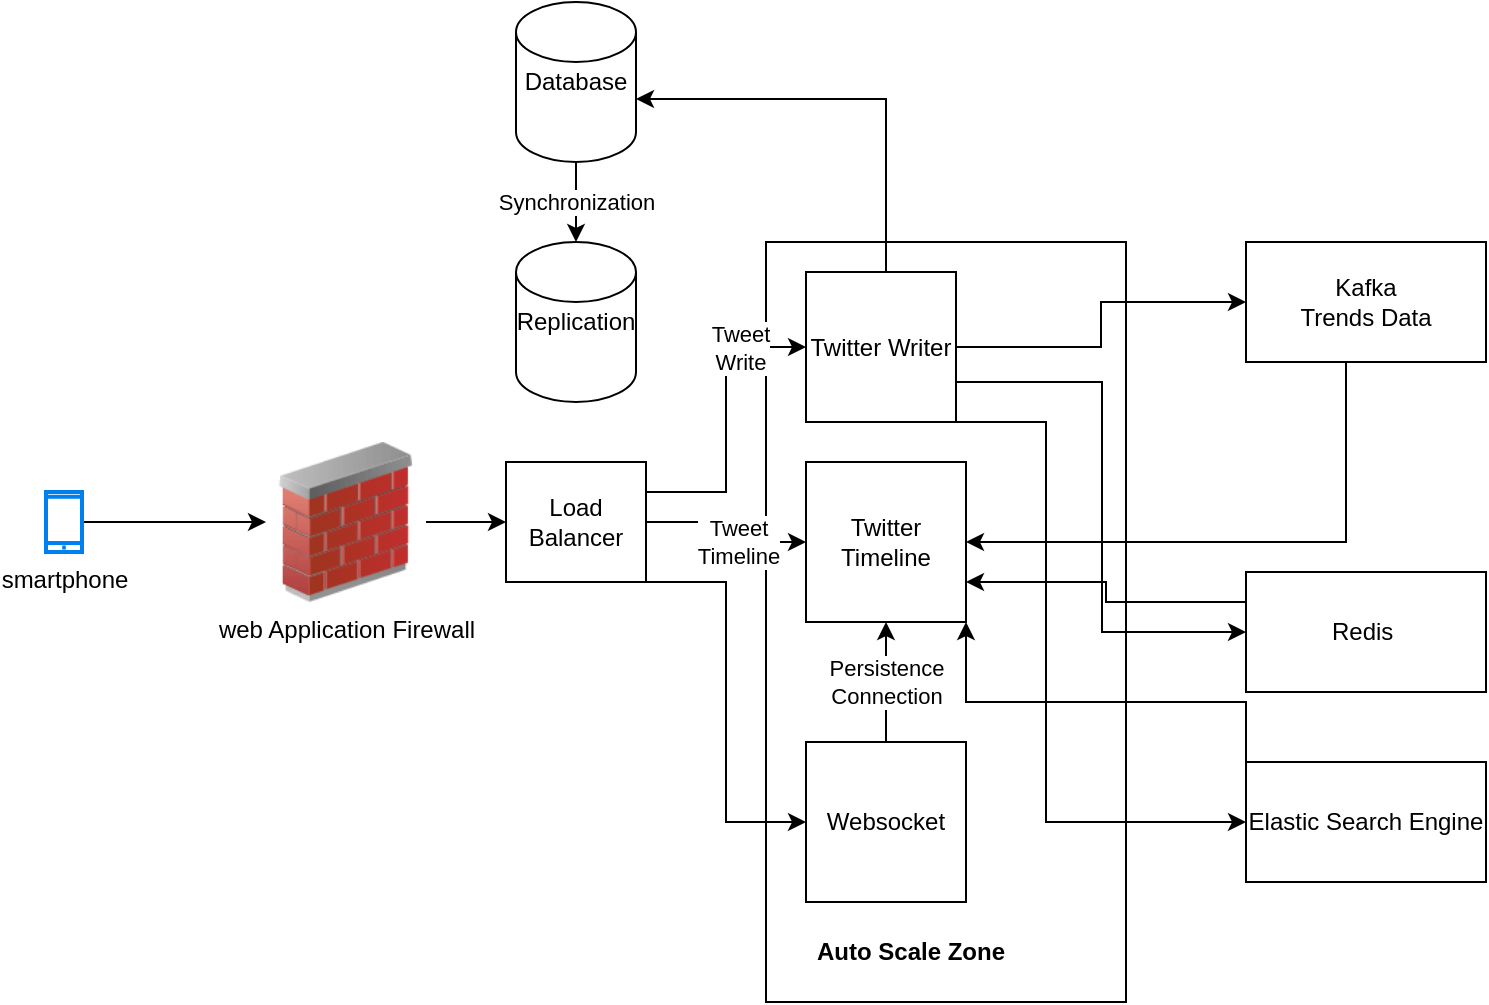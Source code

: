 <mxfile version="13.6.2" type="device"><diagram id="wTdQVjgOC8gDczqpVUnO" name="twitter"><mxGraphModel dx="1038" dy="616" grid="1" gridSize="10" guides="1" tooltips="1" connect="1" arrows="1" fold="1" page="1" pageScale="1" pageWidth="850" pageHeight="1100" math="0" shadow="0"><root><mxCell id="0"/><mxCell id="1" parent="0"/><mxCell id="ykpqWTd0LZ5an0AoVNP5-12" style="edgeStyle=orthogonalEdgeStyle;rounded=0;orthogonalLoop=1;jettySize=auto;html=1;" edge="1" parent="1" source="ykpqWTd0LZ5an0AoVNP5-1" target="ykpqWTd0LZ5an0AoVNP5-2"><mxGeometry relative="1" as="geometry"/></mxCell><mxCell id="ykpqWTd0LZ5an0AoVNP5-1" value="smartphone" style="html=1;verticalLabelPosition=bottom;align=center;labelBackgroundColor=#ffffff;verticalAlign=top;strokeWidth=2;strokeColor=#0080F0;shadow=0;dashed=0;shape=mxgraph.ios7.icons.smartphone;" vertex="1" parent="1"><mxGeometry x="70" y="405" width="18" height="30" as="geometry"/></mxCell><mxCell id="ykpqWTd0LZ5an0AoVNP5-14" style="edgeStyle=orthogonalEdgeStyle;rounded=0;orthogonalLoop=1;jettySize=auto;html=1;entryX=0;entryY=0.5;entryDx=0;entryDy=0;" edge="1" parent="1" source="ykpqWTd0LZ5an0AoVNP5-2" target="ykpqWTd0LZ5an0AoVNP5-13"><mxGeometry relative="1" as="geometry"/></mxCell><mxCell id="ykpqWTd0LZ5an0AoVNP5-2" value="web Application Firewall" style="image;html=1;image=img/lib/clip_art/networking/Firewall_02_128x128.png" vertex="1" parent="1"><mxGeometry x="180" y="380" width="80" height="80" as="geometry"/></mxCell><mxCell id="ykpqWTd0LZ5an0AoVNP5-4" value="" style="rounded=0;whiteSpace=wrap;html=1;container=0;" vertex="1" parent="1"><mxGeometry x="430" y="280" width="180" height="380" as="geometry"/></mxCell><mxCell id="ykpqWTd0LZ5an0AoVNP5-28" style="edgeStyle=orthogonalEdgeStyle;rounded=0;orthogonalLoop=1;jettySize=auto;html=1;entryX=1;entryY=0.606;entryDx=0;entryDy=0;entryPerimeter=0;" edge="1" parent="1" source="ykpqWTd0LZ5an0AoVNP5-5" target="ykpqWTd0LZ5an0AoVNP5-25"><mxGeometry relative="1" as="geometry"><Array as="points"><mxPoint x="490" y="209"/></Array></mxGeometry></mxCell><mxCell id="ykpqWTd0LZ5an0AoVNP5-30" style="edgeStyle=orthogonalEdgeStyle;rounded=0;orthogonalLoop=1;jettySize=auto;html=1;entryX=0;entryY=0.5;entryDx=0;entryDy=0;" edge="1" parent="1" source="ykpqWTd0LZ5an0AoVNP5-5" target="ykpqWTd0LZ5an0AoVNP5-29"><mxGeometry relative="1" as="geometry"/></mxCell><mxCell id="ykpqWTd0LZ5an0AoVNP5-33" style="edgeStyle=orthogonalEdgeStyle;rounded=0;orthogonalLoop=1;jettySize=auto;html=1;entryX=0;entryY=0.5;entryDx=0;entryDy=0;" edge="1" parent="1" source="ykpqWTd0LZ5an0AoVNP5-5" target="ykpqWTd0LZ5an0AoVNP5-32"><mxGeometry relative="1" as="geometry"><Array as="points"><mxPoint x="598" y="350"/><mxPoint x="598" y="475"/></Array></mxGeometry></mxCell><mxCell id="ykpqWTd0LZ5an0AoVNP5-36" style="edgeStyle=orthogonalEdgeStyle;rounded=0;orthogonalLoop=1;jettySize=auto;html=1;entryX=0;entryY=0.5;entryDx=0;entryDy=0;" edge="1" parent="1" source="ykpqWTd0LZ5an0AoVNP5-5" target="ykpqWTd0LZ5an0AoVNP5-35"><mxGeometry relative="1" as="geometry"><Array as="points"><mxPoint x="570" y="370"/><mxPoint x="570" y="570"/></Array></mxGeometry></mxCell><mxCell id="ykpqWTd0LZ5an0AoVNP5-5" value="Twitter Writer" style="whiteSpace=wrap;html=1;aspect=fixed;container=0;" vertex="1" parent="1"><mxGeometry x="450" y="295" width="75" height="75" as="geometry"/></mxCell><mxCell id="ykpqWTd0LZ5an0AoVNP5-7" value="Twitter Timeline" style="whiteSpace=wrap;html=1;aspect=fixed;container=0;" vertex="1" parent="1"><mxGeometry x="450" y="390" width="80" height="80" as="geometry"/></mxCell><mxCell id="ykpqWTd0LZ5an0AoVNP5-8" value="&lt;b&gt;Auto Scale Zone&lt;/b&gt;" style="text;html=1;strokeColor=none;fillColor=none;align=center;verticalAlign=middle;whiteSpace=wrap;rounded=0;container=0;" vertex="1" parent="1"><mxGeometry x="450" y="620" width="105" height="30" as="geometry"/></mxCell><mxCell id="ykpqWTd0LZ5an0AoVNP5-23" style="edgeStyle=orthogonalEdgeStyle;rounded=0;orthogonalLoop=1;jettySize=auto;html=1;" edge="1" parent="1" source="ykpqWTd0LZ5an0AoVNP5-11" target="ykpqWTd0LZ5an0AoVNP5-7"><mxGeometry relative="1" as="geometry"/></mxCell><mxCell id="ykpqWTd0LZ5an0AoVNP5-24" value="Persistence&lt;br&gt;Connection" style="edgeLabel;html=1;align=center;verticalAlign=middle;resizable=0;points=[];" vertex="1" connectable="0" parent="ykpqWTd0LZ5an0AoVNP5-23"><mxGeometry x="0.85" y="-1" relative="1" as="geometry"><mxPoint x="-1" y="25.56" as="offset"/></mxGeometry></mxCell><mxCell id="ykpqWTd0LZ5an0AoVNP5-11" value="Websocket" style="whiteSpace=wrap;html=1;aspect=fixed;container=0;" vertex="1" parent="1"><mxGeometry x="450" y="530" width="80" height="80" as="geometry"/></mxCell><mxCell id="ykpqWTd0LZ5an0AoVNP5-15" style="edgeStyle=orthogonalEdgeStyle;rounded=0;orthogonalLoop=1;jettySize=auto;html=1;exitX=1;exitY=0.25;exitDx=0;exitDy=0;entryX=0;entryY=0.5;entryDx=0;entryDy=0;" edge="1" parent="1" source="ykpqWTd0LZ5an0AoVNP5-13" target="ykpqWTd0LZ5an0AoVNP5-5"><mxGeometry relative="1" as="geometry"/></mxCell><mxCell id="ykpqWTd0LZ5an0AoVNP5-16" value="Tweet&lt;br&gt;Write" style="edgeLabel;html=1;align=center;verticalAlign=middle;resizable=0;points=[];" vertex="1" connectable="0" parent="ykpqWTd0LZ5an0AoVNP5-15"><mxGeometry x="0.568" relative="1" as="geometry"><mxPoint as="offset"/></mxGeometry></mxCell><mxCell id="ykpqWTd0LZ5an0AoVNP5-17" style="edgeStyle=orthogonalEdgeStyle;rounded=0;orthogonalLoop=1;jettySize=auto;html=1;" edge="1" parent="1" source="ykpqWTd0LZ5an0AoVNP5-13" target="ykpqWTd0LZ5an0AoVNP5-7"><mxGeometry relative="1" as="geometry"><Array as="points"><mxPoint x="410" y="420"/><mxPoint x="410" y="430"/></Array></mxGeometry></mxCell><mxCell id="ykpqWTd0LZ5an0AoVNP5-18" value="Tweet&lt;br&gt;Timeline" style="edgeLabel;html=1;align=center;verticalAlign=middle;resizable=0;points=[];" vertex="1" connectable="0" parent="ykpqWTd0LZ5an0AoVNP5-17"><mxGeometry x="0.245" relative="1" as="geometry"><mxPoint as="offset"/></mxGeometry></mxCell><mxCell id="ykpqWTd0LZ5an0AoVNP5-20" style="edgeStyle=orthogonalEdgeStyle;rounded=0;orthogonalLoop=1;jettySize=auto;html=1;entryX=0;entryY=0.5;entryDx=0;entryDy=0;" edge="1" parent="1" source="ykpqWTd0LZ5an0AoVNP5-13" target="ykpqWTd0LZ5an0AoVNP5-11"><mxGeometry relative="1" as="geometry"><Array as="points"><mxPoint x="410" y="450"/><mxPoint x="410" y="570"/></Array></mxGeometry></mxCell><mxCell id="ykpqWTd0LZ5an0AoVNP5-13" value="Load&lt;br&gt;Balancer" style="rounded=0;whiteSpace=wrap;html=1;" vertex="1" parent="1"><mxGeometry x="300" y="390" width="70" height="60" as="geometry"/></mxCell><mxCell id="ykpqWTd0LZ5an0AoVNP5-27" value="Synchronization" style="edgeStyle=orthogonalEdgeStyle;rounded=0;orthogonalLoop=1;jettySize=auto;html=1;" edge="1" parent="1" source="ykpqWTd0LZ5an0AoVNP5-25" target="ykpqWTd0LZ5an0AoVNP5-26"><mxGeometry relative="1" as="geometry"/></mxCell><mxCell id="ykpqWTd0LZ5an0AoVNP5-25" value="Database" style="shape=cylinder2;whiteSpace=wrap;html=1;boundedLbl=1;backgroundOutline=1;size=15;" vertex="1" parent="1"><mxGeometry x="305" y="160" width="60" height="80" as="geometry"/></mxCell><mxCell id="ykpqWTd0LZ5an0AoVNP5-26" value="Replication" style="shape=cylinder2;whiteSpace=wrap;html=1;boundedLbl=1;backgroundOutline=1;size=15;" vertex="1" parent="1"><mxGeometry x="305" y="280" width="60" height="80" as="geometry"/></mxCell><mxCell id="ykpqWTd0LZ5an0AoVNP5-31" style="edgeStyle=orthogonalEdgeStyle;rounded=0;orthogonalLoop=1;jettySize=auto;html=1;entryX=1;entryY=0.5;entryDx=0;entryDy=0;" edge="1" parent="1" source="ykpqWTd0LZ5an0AoVNP5-29" target="ykpqWTd0LZ5an0AoVNP5-7"><mxGeometry relative="1" as="geometry"><Array as="points"><mxPoint x="720" y="430"/></Array></mxGeometry></mxCell><mxCell id="ykpqWTd0LZ5an0AoVNP5-29" value="Kafka&lt;br&gt;Trends Data" style="rounded=0;whiteSpace=wrap;html=1;" vertex="1" parent="1"><mxGeometry x="670" y="280" width="120" height="60" as="geometry"/></mxCell><mxCell id="ykpqWTd0LZ5an0AoVNP5-34" style="edgeStyle=orthogonalEdgeStyle;rounded=0;orthogonalLoop=1;jettySize=auto;html=1;exitX=0;exitY=0.25;exitDx=0;exitDy=0;entryX=1;entryY=0.75;entryDx=0;entryDy=0;" edge="1" parent="1" source="ykpqWTd0LZ5an0AoVNP5-32" target="ykpqWTd0LZ5an0AoVNP5-7"><mxGeometry relative="1" as="geometry"/></mxCell><mxCell id="ykpqWTd0LZ5an0AoVNP5-32" value="Redis&amp;nbsp;" style="rounded=0;whiteSpace=wrap;html=1;" vertex="1" parent="1"><mxGeometry x="670" y="445" width="120" height="60" as="geometry"/></mxCell><mxCell id="ykpqWTd0LZ5an0AoVNP5-37" style="edgeStyle=orthogonalEdgeStyle;rounded=0;orthogonalLoop=1;jettySize=auto;html=1;exitX=0;exitY=0.75;exitDx=0;exitDy=0;entryX=1;entryY=1;entryDx=0;entryDy=0;" edge="1" parent="1" source="ykpqWTd0LZ5an0AoVNP5-35" target="ykpqWTd0LZ5an0AoVNP5-7"><mxGeometry relative="1" as="geometry"><Array as="points"><mxPoint x="670" y="510"/><mxPoint x="530" y="510"/></Array></mxGeometry></mxCell><mxCell id="ykpqWTd0LZ5an0AoVNP5-35" value="Elastic Search Engine" style="rounded=0;whiteSpace=wrap;html=1;" vertex="1" parent="1"><mxGeometry x="670" y="540" width="120" height="60" as="geometry"/></mxCell></root></mxGraphModel></diagram></mxfile>